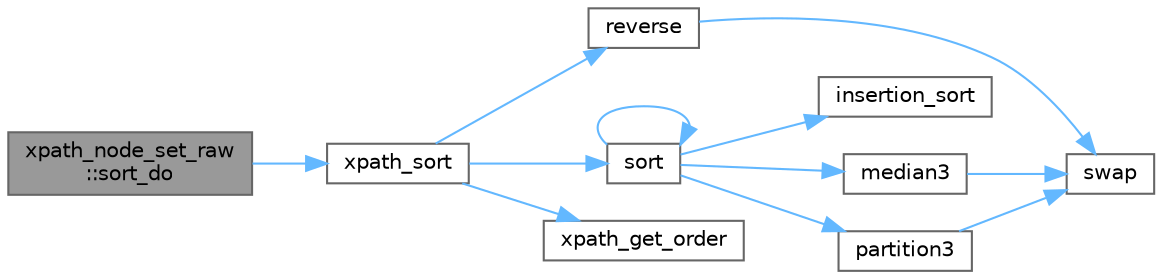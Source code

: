 digraph "xpath_node_set_raw::sort_do"
{
 // INTERACTIVE_SVG=YES
 // LATEX_PDF_SIZE
  bgcolor="transparent";
  edge [fontname=Helvetica,fontsize=10,labelfontname=Helvetica,labelfontsize=10];
  node [fontname=Helvetica,fontsize=10,shape=box,height=0.2,width=0.4];
  rankdir="LR";
  Node1 [id="Node000001",label="xpath_node_set_raw\l::sort_do",height=0.2,width=0.4,color="gray40", fillcolor="grey60", style="filled", fontcolor="black",tooltip=" "];
  Node1 -> Node2 [id="edge1_Node000001_Node000002",color="steelblue1",style="solid",tooltip=" "];
  Node2 [id="Node000002",label="xpath_sort",height=0.2,width=0.4,color="grey40", fillcolor="white", style="filled",URL="$db/d20/pugixml_8cpp.html#aa3dc89525bc4b2cc03197178e222d401",tooltip=" "];
  Node2 -> Node3 [id="edge2_Node000002_Node000003",color="steelblue1",style="solid",tooltip=" "];
  Node3 [id="Node000003",label="reverse",height=0.2,width=0.4,color="grey40", fillcolor="white", style="filled",URL="$db/d20/pugixml_8cpp.html#a7a6eedef949e55be650bd6d2df60d68d",tooltip=" "];
  Node3 -> Node4 [id="edge3_Node000003_Node000004",color="steelblue1",style="solid",tooltip=" "];
  Node4 [id="Node000004",label="swap",height=0.2,width=0.4,color="grey40", fillcolor="white", style="filled",URL="$db/d20/pugixml_8cpp.html#aab8f818e90a34b18c1da140588eca88d",tooltip=" "];
  Node2 -> Node5 [id="edge4_Node000002_Node000005",color="steelblue1",style="solid",tooltip=" "];
  Node5 [id="Node000005",label="sort",height=0.2,width=0.4,color="grey40", fillcolor="white", style="filled",URL="$db/d20/pugixml_8cpp.html#a422d054a9e9fa1f5546a8365cd1d757b",tooltip=" "];
  Node5 -> Node6 [id="edge5_Node000005_Node000006",color="steelblue1",style="solid",tooltip=" "];
  Node6 [id="Node000006",label="insertion_sort",height=0.2,width=0.4,color="grey40", fillcolor="white", style="filled",URL="$db/d20/pugixml_8cpp.html#a05865f7b9926553c6a558800fdb25c50",tooltip=" "];
  Node5 -> Node7 [id="edge6_Node000005_Node000007",color="steelblue1",style="solid",tooltip=" "];
  Node7 [id="Node000007",label="median3",height=0.2,width=0.4,color="grey40", fillcolor="white", style="filled",URL="$db/d20/pugixml_8cpp.html#a1212d7df5db87e06b12d2a2705e4b73d",tooltip=" "];
  Node7 -> Node4 [id="edge7_Node000007_Node000004",color="steelblue1",style="solid",tooltip=" "];
  Node5 -> Node8 [id="edge8_Node000005_Node000008",color="steelblue1",style="solid",tooltip=" "];
  Node8 [id="Node000008",label="partition3",height=0.2,width=0.4,color="grey40", fillcolor="white", style="filled",URL="$db/d20/pugixml_8cpp.html#aeb68906c8604e448eb4a5ccea121768f",tooltip=" "];
  Node8 -> Node4 [id="edge9_Node000008_Node000004",color="steelblue1",style="solid",tooltip=" "];
  Node5 -> Node5 [id="edge10_Node000005_Node000005",color="steelblue1",style="solid",tooltip=" "];
  Node2 -> Node9 [id="edge11_Node000002_Node000009",color="steelblue1",style="solid",tooltip=" "];
  Node9 [id="Node000009",label="xpath_get_order",height=0.2,width=0.4,color="grey40", fillcolor="white", style="filled",URL="$db/d20/pugixml_8cpp.html#a4dc17470128c683ab38d7c7d1d5cdf29",tooltip=" "];
}
